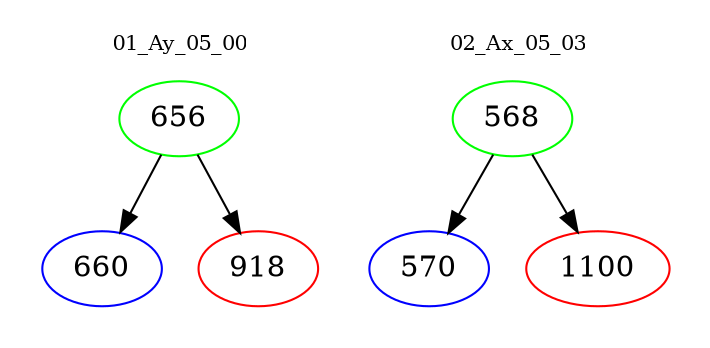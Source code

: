 digraph{
subgraph cluster_0 {
color = white
label = "01_Ay_05_00";
fontsize=10;
T0_656 [label="656", color="green"]
T0_656 -> T0_660 [color="black"]
T0_660 [label="660", color="blue"]
T0_656 -> T0_918 [color="black"]
T0_918 [label="918", color="red"]
}
subgraph cluster_1 {
color = white
label = "02_Ax_05_03";
fontsize=10;
T1_568 [label="568", color="green"]
T1_568 -> T1_570 [color="black"]
T1_570 [label="570", color="blue"]
T1_568 -> T1_1100 [color="black"]
T1_1100 [label="1100", color="red"]
}
}
